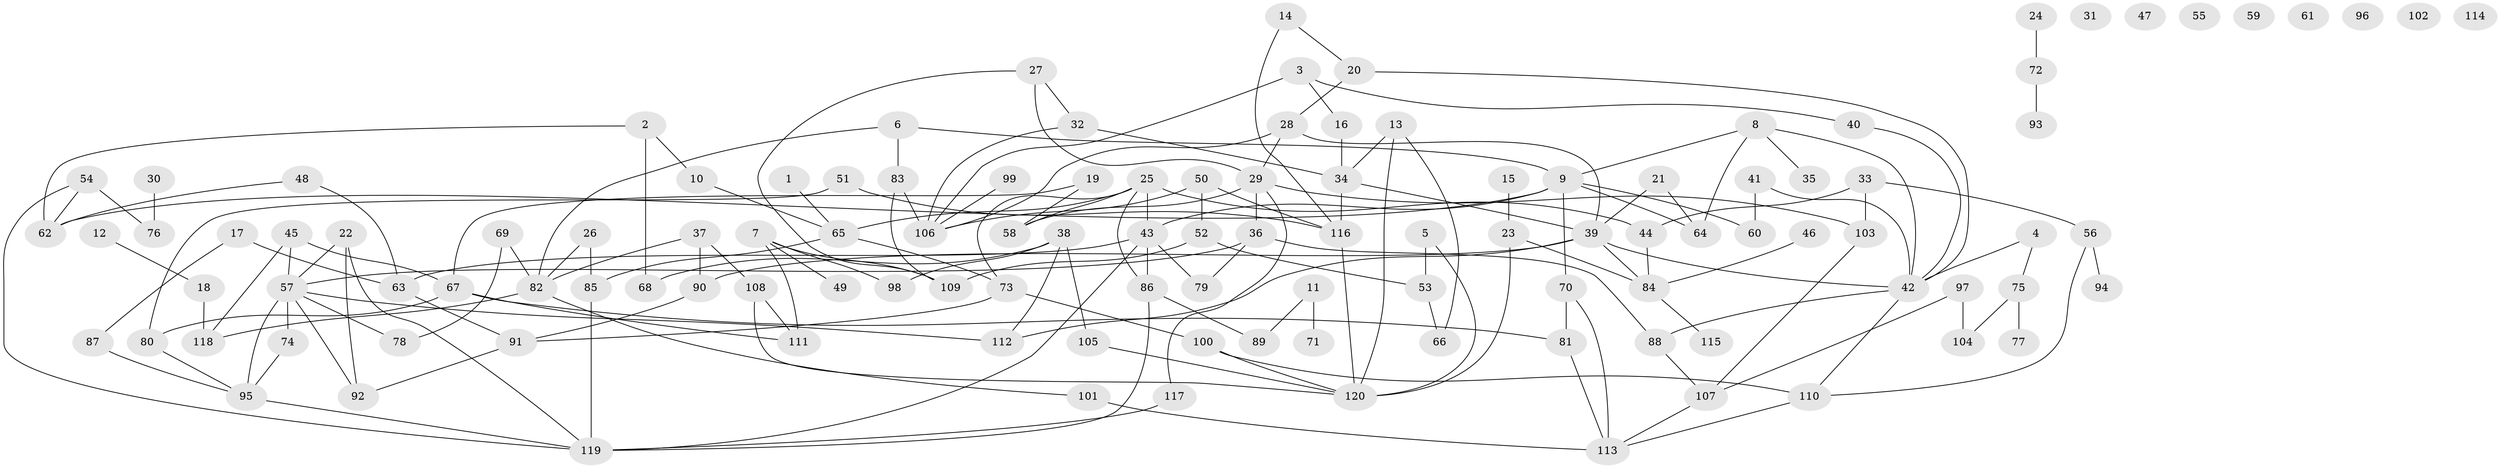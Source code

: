 // coarse degree distribution, {1: 0.14285714285714285, 6: 0.09523809523809523, 2: 0.27380952380952384, 4: 0.13095238095238096, 0: 0.09523809523809523, 10: 0.011904761904761904, 3: 0.16666666666666666, 5: 0.07142857142857142, 8: 0.011904761904761904}
// Generated by graph-tools (version 1.1) at 2025/42/03/04/25 21:42:41]
// undirected, 120 vertices, 172 edges
graph export_dot {
graph [start="1"]
  node [color=gray90,style=filled];
  1;
  2;
  3;
  4;
  5;
  6;
  7;
  8;
  9;
  10;
  11;
  12;
  13;
  14;
  15;
  16;
  17;
  18;
  19;
  20;
  21;
  22;
  23;
  24;
  25;
  26;
  27;
  28;
  29;
  30;
  31;
  32;
  33;
  34;
  35;
  36;
  37;
  38;
  39;
  40;
  41;
  42;
  43;
  44;
  45;
  46;
  47;
  48;
  49;
  50;
  51;
  52;
  53;
  54;
  55;
  56;
  57;
  58;
  59;
  60;
  61;
  62;
  63;
  64;
  65;
  66;
  67;
  68;
  69;
  70;
  71;
  72;
  73;
  74;
  75;
  76;
  77;
  78;
  79;
  80;
  81;
  82;
  83;
  84;
  85;
  86;
  87;
  88;
  89;
  90;
  91;
  92;
  93;
  94;
  95;
  96;
  97;
  98;
  99;
  100;
  101;
  102;
  103;
  104;
  105;
  106;
  107;
  108;
  109;
  110;
  111;
  112;
  113;
  114;
  115;
  116;
  117;
  118;
  119;
  120;
  1 -- 65;
  2 -- 10;
  2 -- 62;
  2 -- 68;
  3 -- 16;
  3 -- 40;
  3 -- 106;
  4 -- 42;
  4 -- 75;
  5 -- 53;
  5 -- 120;
  6 -- 9;
  6 -- 82;
  6 -- 83;
  7 -- 49;
  7 -- 98;
  7 -- 109;
  7 -- 111;
  8 -- 9;
  8 -- 35;
  8 -- 42;
  8 -- 64;
  9 -- 43;
  9 -- 60;
  9 -- 62;
  9 -- 64;
  9 -- 70;
  10 -- 65;
  11 -- 71;
  11 -- 89;
  12 -- 18;
  13 -- 34;
  13 -- 66;
  13 -- 120;
  14 -- 20;
  14 -- 116;
  15 -- 23;
  16 -- 34;
  17 -- 63;
  17 -- 87;
  18 -- 118;
  19 -- 58;
  19 -- 67;
  20 -- 28;
  20 -- 42;
  21 -- 39;
  21 -- 64;
  22 -- 57;
  22 -- 92;
  22 -- 119;
  23 -- 84;
  23 -- 120;
  24 -- 72;
  25 -- 43;
  25 -- 44;
  25 -- 58;
  25 -- 65;
  25 -- 73;
  25 -- 86;
  26 -- 82;
  26 -- 85;
  27 -- 29;
  27 -- 32;
  27 -- 109;
  28 -- 29;
  28 -- 39;
  28 -- 106;
  29 -- 36;
  29 -- 58;
  29 -- 103;
  29 -- 117;
  30 -- 76;
  32 -- 34;
  32 -- 106;
  33 -- 44;
  33 -- 56;
  33 -- 103;
  34 -- 39;
  34 -- 116;
  36 -- 57;
  36 -- 79;
  36 -- 88;
  37 -- 82;
  37 -- 90;
  37 -- 108;
  38 -- 68;
  38 -- 98;
  38 -- 105;
  38 -- 112;
  39 -- 42;
  39 -- 84;
  39 -- 90;
  39 -- 112;
  40 -- 42;
  41 -- 42;
  41 -- 60;
  42 -- 88;
  42 -- 110;
  43 -- 63;
  43 -- 79;
  43 -- 86;
  43 -- 119;
  44 -- 84;
  45 -- 57;
  45 -- 67;
  45 -- 118;
  46 -- 84;
  48 -- 62;
  48 -- 63;
  50 -- 52;
  50 -- 106;
  50 -- 116;
  51 -- 80;
  51 -- 116;
  52 -- 53;
  52 -- 109;
  53 -- 66;
  54 -- 62;
  54 -- 76;
  54 -- 119;
  56 -- 94;
  56 -- 110;
  57 -- 74;
  57 -- 78;
  57 -- 92;
  57 -- 95;
  57 -- 112;
  63 -- 91;
  65 -- 73;
  65 -- 85;
  67 -- 80;
  67 -- 81;
  67 -- 111;
  69 -- 78;
  69 -- 82;
  70 -- 81;
  70 -- 113;
  72 -- 93;
  73 -- 91;
  73 -- 100;
  74 -- 95;
  75 -- 77;
  75 -- 104;
  80 -- 95;
  81 -- 113;
  82 -- 101;
  82 -- 118;
  83 -- 106;
  83 -- 109;
  84 -- 115;
  85 -- 119;
  86 -- 89;
  86 -- 119;
  87 -- 95;
  88 -- 107;
  90 -- 91;
  91 -- 92;
  95 -- 119;
  97 -- 104;
  97 -- 107;
  99 -- 106;
  100 -- 110;
  100 -- 120;
  101 -- 113;
  103 -- 107;
  105 -- 120;
  107 -- 113;
  108 -- 111;
  108 -- 120;
  110 -- 113;
  116 -- 120;
  117 -- 119;
}
